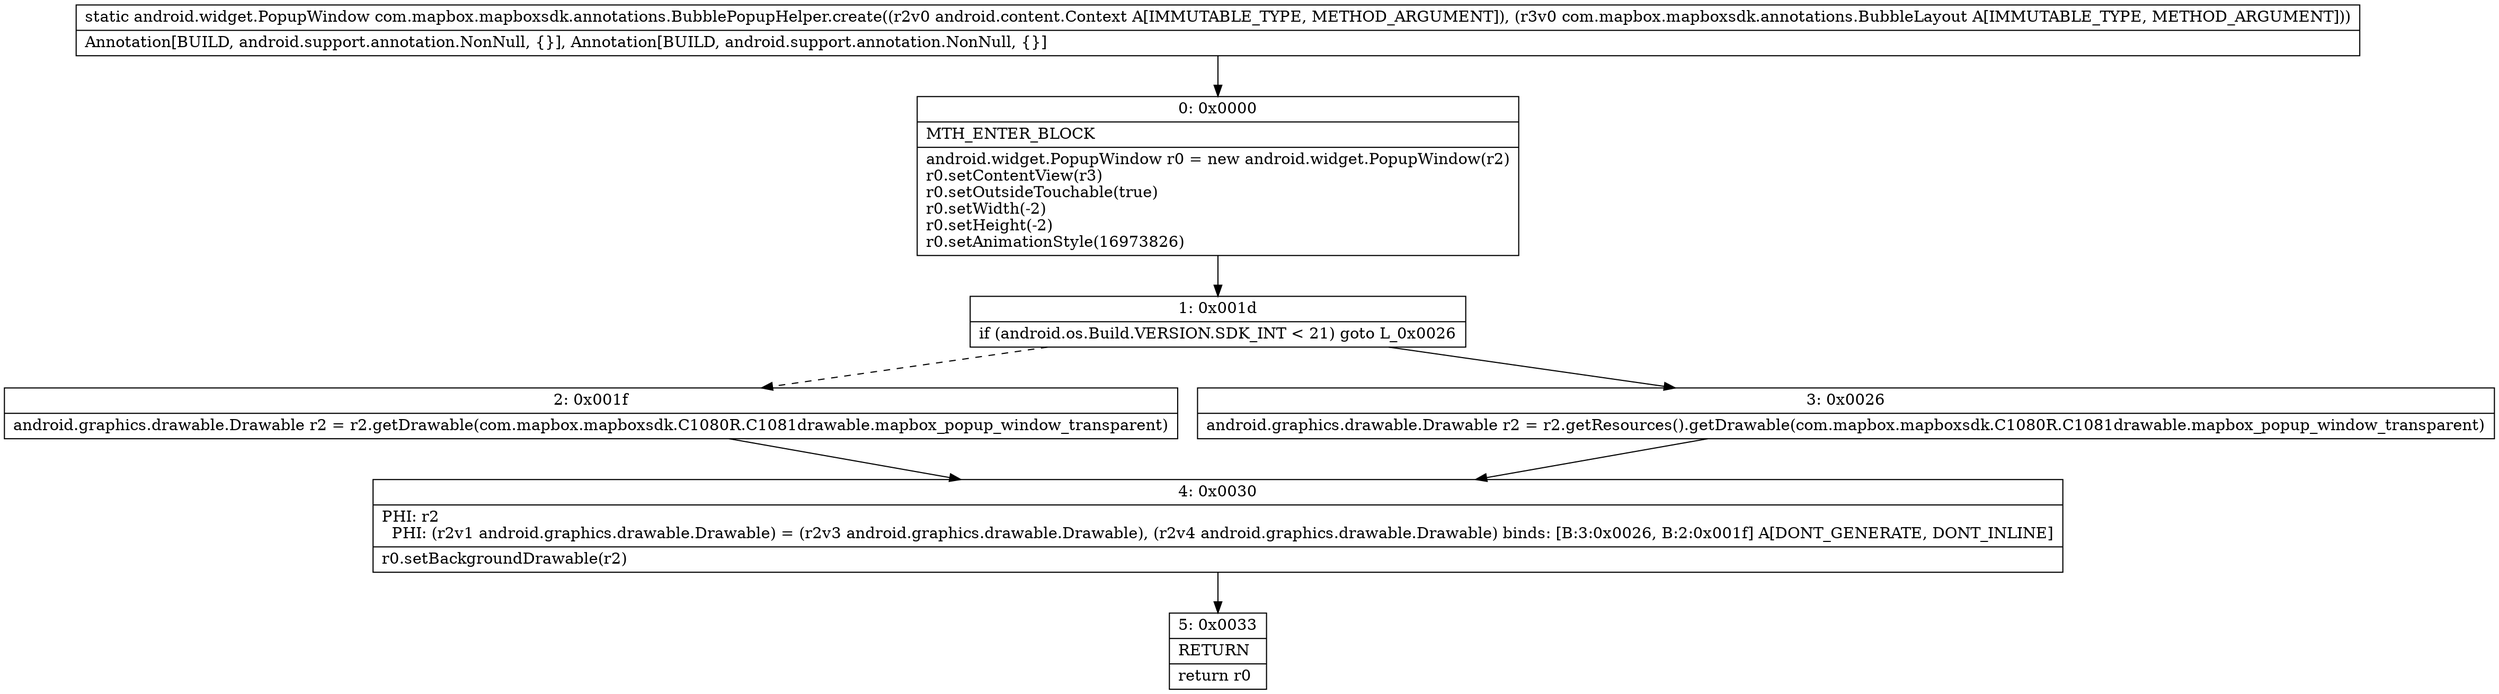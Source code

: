 digraph "CFG forcom.mapbox.mapboxsdk.annotations.BubblePopupHelper.create(Landroid\/content\/Context;Lcom\/mapbox\/mapboxsdk\/annotations\/BubbleLayout;)Landroid\/widget\/PopupWindow;" {
Node_0 [shape=record,label="{0\:\ 0x0000|MTH_ENTER_BLOCK\l|android.widget.PopupWindow r0 = new android.widget.PopupWindow(r2)\lr0.setContentView(r3)\lr0.setOutsideTouchable(true)\lr0.setWidth(\-2)\lr0.setHeight(\-2)\lr0.setAnimationStyle(16973826)\l}"];
Node_1 [shape=record,label="{1\:\ 0x001d|if (android.os.Build.VERSION.SDK_INT \< 21) goto L_0x0026\l}"];
Node_2 [shape=record,label="{2\:\ 0x001f|android.graphics.drawable.Drawable r2 = r2.getDrawable(com.mapbox.mapboxsdk.C1080R.C1081drawable.mapbox_popup_window_transparent)\l}"];
Node_3 [shape=record,label="{3\:\ 0x0026|android.graphics.drawable.Drawable r2 = r2.getResources().getDrawable(com.mapbox.mapboxsdk.C1080R.C1081drawable.mapbox_popup_window_transparent)\l}"];
Node_4 [shape=record,label="{4\:\ 0x0030|PHI: r2 \l  PHI: (r2v1 android.graphics.drawable.Drawable) = (r2v3 android.graphics.drawable.Drawable), (r2v4 android.graphics.drawable.Drawable) binds: [B:3:0x0026, B:2:0x001f] A[DONT_GENERATE, DONT_INLINE]\l|r0.setBackgroundDrawable(r2)\l}"];
Node_5 [shape=record,label="{5\:\ 0x0033|RETURN\l|return r0\l}"];
MethodNode[shape=record,label="{static android.widget.PopupWindow com.mapbox.mapboxsdk.annotations.BubblePopupHelper.create((r2v0 android.content.Context A[IMMUTABLE_TYPE, METHOD_ARGUMENT]), (r3v0 com.mapbox.mapboxsdk.annotations.BubbleLayout A[IMMUTABLE_TYPE, METHOD_ARGUMENT]))  | Annotation[BUILD, android.support.annotation.NonNull, \{\}], Annotation[BUILD, android.support.annotation.NonNull, \{\}]\l}"];
MethodNode -> Node_0;
Node_0 -> Node_1;
Node_1 -> Node_2[style=dashed];
Node_1 -> Node_3;
Node_2 -> Node_4;
Node_3 -> Node_4;
Node_4 -> Node_5;
}

